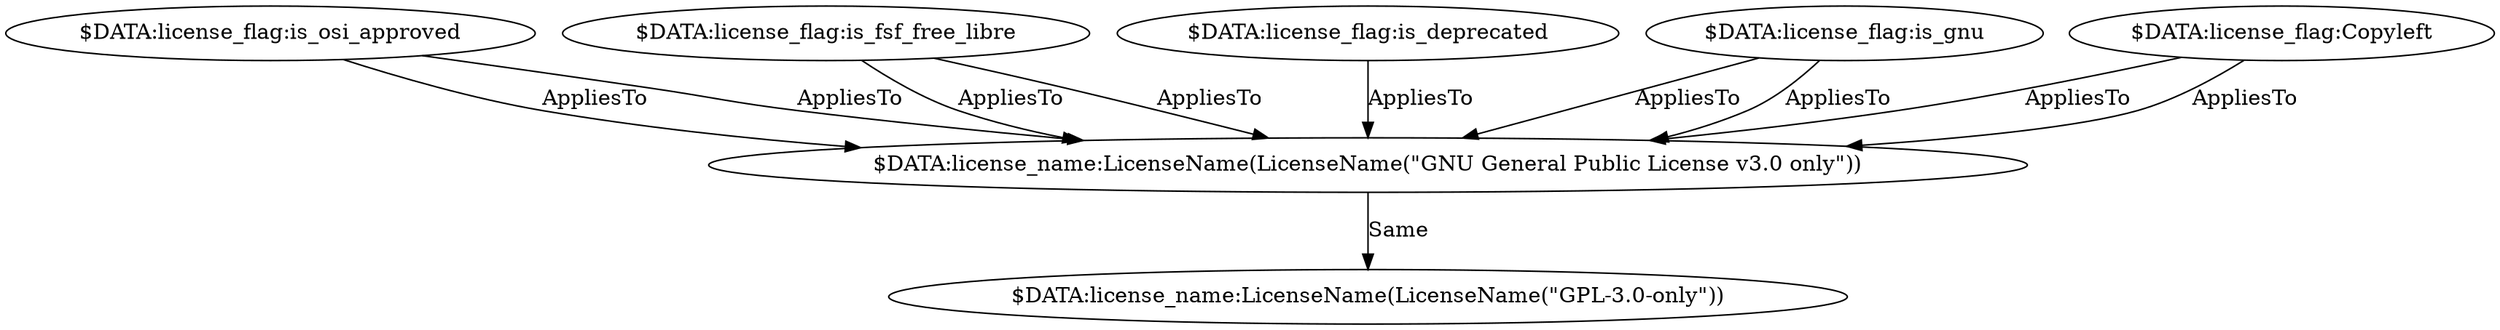 digraph {
    2 [ label = "$DATA:license_flag:is_osi_approved" ]
    9 [ label = "$DATA:license_flag:is_fsf_free_libre" ]
    20 [ label = "$DATA:license_flag:is_deprecated" ]
    21 [ label = "$DATA:license_flag:is_gnu" ]
    22 [ label = "$DATA:license_flag:Copyleft" ]
    458 [ label = "$DATA:license_name:LicenseName(LicenseName(\"GNU General Public License v3.0 only\"))" ]
    461 [ label = "$DATA:license_name:LicenseName(LicenseName(\"GPL-3.0-only\"))" ]
    20 -> 458 [ label = "AppliesTo" ]
    9 -> 458 [ label = "AppliesTo" ]
    21 -> 458 [ label = "AppliesTo" ]
    2 -> 458 [ label = "AppliesTo" ]
    22 -> 458 [ label = "AppliesTo" ]
    458 -> 461 [ label = "Same" ]
    9 -> 458 [ label = "AppliesTo" ]
    21 -> 458 [ label = "AppliesTo" ]
    2 -> 458 [ label = "AppliesTo" ]
    22 -> 458 [ label = "AppliesTo" ]
}
